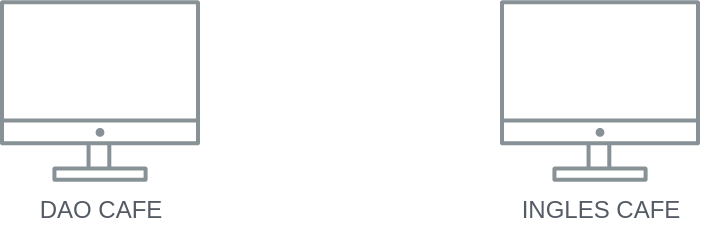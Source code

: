 <mxfile>
    <diagram id="AYfkKfN3OwgZoTxoE7eD" name="main">
        <mxGraphModel dx="1130" dy="776" grid="1" gridSize="10" guides="1" tooltips="1" connect="1" arrows="1" fold="1" page="1" pageScale="1" pageWidth="850" pageHeight="1100" math="0" shadow="0">
            <root>
                <mxCell id="0"/>
                <mxCell id="1" parent="0"/>
                <mxCell id="14" value="DAO CAFE" style="sketch=0;outlineConnect=0;gradientColor=none;fontColor=#545B64;strokeColor=none;fillColor=#879196;dashed=0;verticalLabelPosition=bottom;verticalAlign=top;align=center;html=1;fontSize=12;fontStyle=0;aspect=fixed;shape=mxgraph.aws4.illustration_desktop;pointerEvents=1" vertex="1" parent="1">
                    <mxGeometry x="170" y="350" width="100" height="91" as="geometry"/>
                </mxCell>
                <mxCell id="15" value="INGLES CAFE" style="sketch=0;outlineConnect=0;gradientColor=none;fontColor=#545B64;strokeColor=none;fillColor=#879196;dashed=0;verticalLabelPosition=bottom;verticalAlign=top;align=center;html=1;fontSize=12;fontStyle=0;aspect=fixed;shape=mxgraph.aws4.illustration_desktop;pointerEvents=1" vertex="1" parent="1">
                    <mxGeometry x="420" y="350" width="100" height="91" as="geometry"/>
                </mxCell>
            </root>
        </mxGraphModel>
    </diagram>
</mxfile>